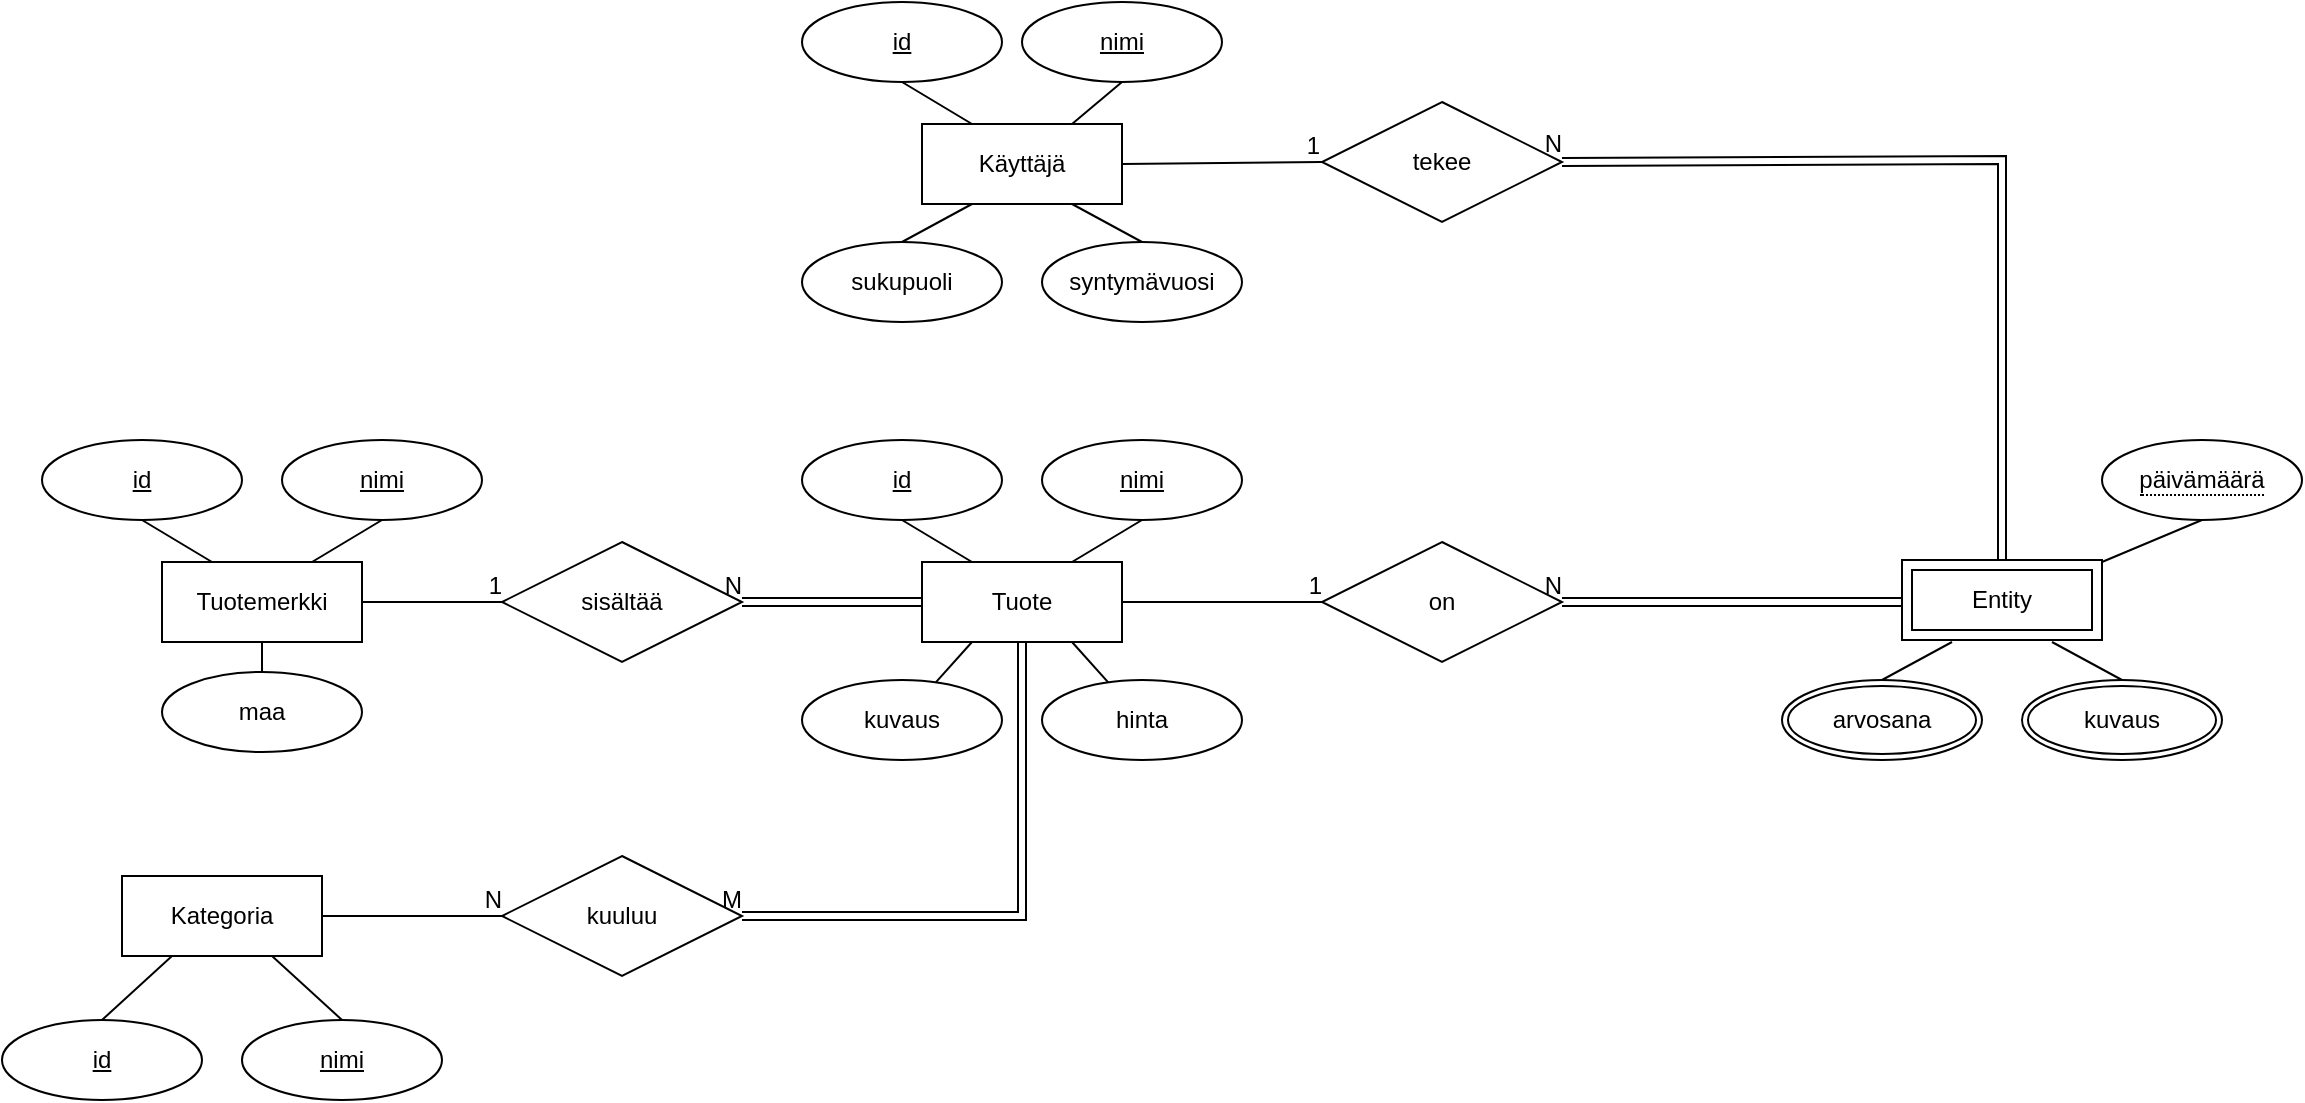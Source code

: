 <mxfile version="14.5.7" type="device"><diagram id="FGo48z4-20daayKuRjg5" name="Page-1"><mxGraphModel dx="1422" dy="794" grid="1" gridSize="10" guides="1" tooltips="1" connect="1" arrows="1" fold="1" page="1" pageScale="1" pageWidth="1920" pageHeight="1200" math="0" shadow="0"><root><mxCell id="0"/><mxCell id="1" parent="0"/><mxCell id="Wt5W3JLJo3SDCVmePe9n-16" value="sisältää" style="shape=rhombus;perimeter=rhombusPerimeter;whiteSpace=wrap;html=1;align=center;" parent="1" vertex="1"><mxGeometry x="400" y="471" width="120" height="60" as="geometry"/></mxCell><mxCell id="Wt5W3JLJo3SDCVmePe9n-30" value="kuuluu" style="shape=rhombus;perimeter=rhombusPerimeter;whiteSpace=wrap;html=1;align=center;" parent="1" vertex="1"><mxGeometry x="400" y="628" width="120" height="60" as="geometry"/></mxCell><mxCell id="Wt5W3JLJo3SDCVmePe9n-37" value="" style="shape=link;html=1;rounded=0;entryX=1;entryY=0.5;entryDx=0;entryDy=0;exitX=0.5;exitY=1;exitDx=0;exitDy=0;" parent="1" source="vfD-WpKkIopK_C6TVGA5-23" target="Wt5W3JLJo3SDCVmePe9n-30" edge="1"><mxGeometry relative="1" as="geometry"><mxPoint x="656.16" y="579.3" as="sourcePoint"/><mxPoint x="530" y="750" as="targetPoint"/><Array as="points"><mxPoint x="660" y="658"/></Array></mxGeometry></mxCell><mxCell id="Wt5W3JLJo3SDCVmePe9n-38" value="M" style="resizable=0;html=1;align=right;verticalAlign=bottom;" parent="Wt5W3JLJo3SDCVmePe9n-37" connectable="0" vertex="1"><mxGeometry x="1" relative="1" as="geometry"/></mxCell><mxCell id="Wt5W3JLJo3SDCVmePe9n-39" value="" style="endArrow=none;html=1;rounded=0;entryX=0;entryY=0.5;entryDx=0;entryDy=0;exitX=1;exitY=0.5;exitDx=0;exitDy=0;" parent="1" source="vfD-WpKkIopK_C6TVGA5-9" target="Wt5W3JLJo3SDCVmePe9n-30" edge="1"><mxGeometry relative="1" as="geometry"><mxPoint x="310" y="661" as="sourcePoint"/><mxPoint x="520" y="780" as="targetPoint"/></mxGeometry></mxCell><mxCell id="Wt5W3JLJo3SDCVmePe9n-40" value="N" style="resizable=0;html=1;align=right;verticalAlign=bottom;" parent="Wt5W3JLJo3SDCVmePe9n-39" connectable="0" vertex="1"><mxGeometry x="1" relative="1" as="geometry"/></mxCell><mxCell id="Wt5W3JLJo3SDCVmePe9n-50" value="on" style="shape=rhombus;perimeter=rhombusPerimeter;whiteSpace=wrap;html=1;align=center;" parent="1" vertex="1"><mxGeometry x="810" y="471" width="120" height="60" as="geometry"/></mxCell><mxCell id="Wt5W3JLJo3SDCVmePe9n-53" value="" style="endArrow=none;html=1;rounded=0;entryX=0;entryY=0.5;entryDx=0;entryDy=0;exitX=1;exitY=0.5;exitDx=0;exitDy=0;" parent="1" source="vfD-WpKkIopK_C6TVGA5-23" target="Wt5W3JLJo3SDCVmePe9n-50" edge="1"><mxGeometry relative="1" as="geometry"><mxPoint x="740" y="501" as="sourcePoint"/><mxPoint x="790" y="750" as="targetPoint"/></mxGeometry></mxCell><mxCell id="Wt5W3JLJo3SDCVmePe9n-54" value="1" style="resizable=0;html=1;align=right;verticalAlign=bottom;" parent="Wt5W3JLJo3SDCVmePe9n-53" connectable="0" vertex="1"><mxGeometry x="1" relative="1" as="geometry"/></mxCell><mxCell id="Wt5W3JLJo3SDCVmePe9n-55" value="" style="shape=link;html=1;rounded=0;entryX=1;entryY=0.5;entryDx=0;entryDy=0;exitX=0;exitY=0.5;exitDx=0;exitDy=0;" parent="1" target="Wt5W3JLJo3SDCVmePe9n-50" edge="1"><mxGeometry relative="1" as="geometry"><mxPoint x="1100" y="501" as="sourcePoint"/><mxPoint x="940" y="730" as="targetPoint"/></mxGeometry></mxCell><mxCell id="Wt5W3JLJo3SDCVmePe9n-56" value="N" style="resizable=0;html=1;align=right;verticalAlign=bottom;" parent="Wt5W3JLJo3SDCVmePe9n-55" connectable="0" vertex="1"><mxGeometry x="1" relative="1" as="geometry"/></mxCell><mxCell id="Wt5W3JLJo3SDCVmePe9n-60" value="tekee" style="shape=rhombus;perimeter=rhombusPerimeter;whiteSpace=wrap;html=1;align=center;" parent="1" vertex="1"><mxGeometry x="810" y="251" width="120" height="60" as="geometry"/></mxCell><mxCell id="Wt5W3JLJo3SDCVmePe9n-61" value="" style="endArrow=none;html=1;rounded=0;entryX=0;entryY=0.5;entryDx=0;entryDy=0;exitX=1;exitY=0.5;exitDx=0;exitDy=0;" parent="1" source="vfD-WpKkIopK_C6TVGA5-32" target="Wt5W3JLJo3SDCVmePe9n-60" edge="1"><mxGeometry relative="1" as="geometry"><mxPoint x="740" y="301" as="sourcePoint"/><mxPoint x="810" y="552" as="targetPoint"/></mxGeometry></mxCell><mxCell id="Wt5W3JLJo3SDCVmePe9n-62" value="1" style="resizable=0;html=1;align=right;verticalAlign=bottom;" parent="Wt5W3JLJo3SDCVmePe9n-61" connectable="0" vertex="1"><mxGeometry x="1" relative="1" as="geometry"/></mxCell><mxCell id="Wt5W3JLJo3SDCVmePe9n-63" value="" style="shape=link;html=1;rounded=0;entryX=1;entryY=0.5;entryDx=0;entryDy=0;exitX=0.5;exitY=0;exitDx=0;exitDy=0;" parent="1" target="Wt5W3JLJo3SDCVmePe9n-60" edge="1"><mxGeometry relative="1" as="geometry"><mxPoint x="1150" y="481" as="sourcePoint"/><mxPoint x="960" y="532" as="targetPoint"/><Array as="points"><mxPoint x="1150" y="280"/></Array></mxGeometry></mxCell><mxCell id="Wt5W3JLJo3SDCVmePe9n-64" value="N" style="resizable=0;html=1;align=right;verticalAlign=bottom;" parent="Wt5W3JLJo3SDCVmePe9n-63" connectable="0" vertex="1"><mxGeometry x="1" relative="1" as="geometry"/></mxCell><mxCell id="vfD-WpKkIopK_C6TVGA5-1" value="Tuotemerkki" style="whiteSpace=wrap;html=1;align=center;" parent="1" vertex="1"><mxGeometry x="230" y="481" width="100" height="40" as="geometry"/></mxCell><mxCell id="vfD-WpKkIopK_C6TVGA5-2" value="maa" style="ellipse;whiteSpace=wrap;html=1;align=center;" parent="1" vertex="1"><mxGeometry x="230" y="536" width="100" height="40" as="geometry"/></mxCell><mxCell id="vfD-WpKkIopK_C6TVGA5-3" value="nimi" style="ellipse;whiteSpace=wrap;html=1;align=center;fontStyle=4;" parent="1" vertex="1"><mxGeometry x="290" y="420" width="100" height="40" as="geometry"/></mxCell><mxCell id="vfD-WpKkIopK_C6TVGA5-4" value="id" style="ellipse;whiteSpace=wrap;html=1;align=center;fontStyle=4;" parent="1" vertex="1"><mxGeometry x="170" y="420" width="100" height="40" as="geometry"/></mxCell><mxCell id="vfD-WpKkIopK_C6TVGA5-6" value="" style="endArrow=none;html=1;rounded=0;entryX=0.5;entryY=1;entryDx=0;entryDy=0;" parent="1" source="vfD-WpKkIopK_C6TVGA5-2" target="vfD-WpKkIopK_C6TVGA5-1" edge="1"><mxGeometry relative="1" as="geometry"><mxPoint x="90" y="790" as="sourcePoint"/><mxPoint x="250" y="790" as="targetPoint"/></mxGeometry></mxCell><mxCell id="vfD-WpKkIopK_C6TVGA5-7" value="" style="endArrow=none;html=1;rounded=0;entryX=0.5;entryY=1;entryDx=0;entryDy=0;exitX=0.75;exitY=0;exitDx=0;exitDy=0;" parent="1" source="vfD-WpKkIopK_C6TVGA5-1" target="vfD-WpKkIopK_C6TVGA5-3" edge="1"><mxGeometry relative="1" as="geometry"><mxPoint x="290" y="546" as="sourcePoint"/><mxPoint x="290" y="531" as="targetPoint"/></mxGeometry></mxCell><mxCell id="vfD-WpKkIopK_C6TVGA5-8" value="" style="endArrow=none;html=1;rounded=0;entryX=0.5;entryY=1;entryDx=0;entryDy=0;exitX=0.25;exitY=0;exitDx=0;exitDy=0;" parent="1" source="vfD-WpKkIopK_C6TVGA5-1" target="vfD-WpKkIopK_C6TVGA5-4" edge="1"><mxGeometry relative="1" as="geometry"><mxPoint x="315" y="491" as="sourcePoint"/><mxPoint x="350" y="470" as="targetPoint"/></mxGeometry></mxCell><mxCell id="vfD-WpKkIopK_C6TVGA5-9" value="Kategoria" style="whiteSpace=wrap;html=1;align=center;" parent="1" vertex="1"><mxGeometry x="210" y="638" width="100" height="40" as="geometry"/></mxCell><mxCell id="vfD-WpKkIopK_C6TVGA5-11" value="nimi" style="ellipse;whiteSpace=wrap;html=1;align=center;fontStyle=4;" parent="1" vertex="1"><mxGeometry x="270" y="710" width="100" height="40" as="geometry"/></mxCell><mxCell id="vfD-WpKkIopK_C6TVGA5-12" value="id" style="ellipse;whiteSpace=wrap;html=1;align=center;fontStyle=4;" parent="1" vertex="1"><mxGeometry x="150" y="710" width="100" height="40" as="geometry"/></mxCell><mxCell id="vfD-WpKkIopK_C6TVGA5-14" value="" style="endArrow=none;html=1;rounded=0;entryX=0.5;entryY=0;entryDx=0;entryDy=0;exitX=0.75;exitY=1;exitDx=0;exitDy=0;" parent="1" source="vfD-WpKkIopK_C6TVGA5-9" target="vfD-WpKkIopK_C6TVGA5-11" edge="1"><mxGeometry relative="1" as="geometry"><mxPoint x="420" y="916" as="sourcePoint"/><mxPoint x="420" y="901" as="targetPoint"/></mxGeometry></mxCell><mxCell id="vfD-WpKkIopK_C6TVGA5-15" value="" style="endArrow=none;html=1;rounded=0;entryX=0.5;entryY=0;entryDx=0;entryDy=0;exitX=0.25;exitY=1;exitDx=0;exitDy=0;" parent="1" source="vfD-WpKkIopK_C6TVGA5-9" target="vfD-WpKkIopK_C6TVGA5-12" edge="1"><mxGeometry relative="1" as="geometry"><mxPoint x="445" y="861" as="sourcePoint"/><mxPoint x="480" y="840" as="targetPoint"/></mxGeometry></mxCell><mxCell id="vfD-WpKkIopK_C6TVGA5-23" value="Tuote" style="whiteSpace=wrap;html=1;align=center;" parent="1" vertex="1"><mxGeometry x="610" y="481" width="100" height="40" as="geometry"/></mxCell><mxCell id="vfD-WpKkIopK_C6TVGA5-24" value="kuvaus" style="ellipse;whiteSpace=wrap;html=1;align=center;" parent="1" vertex="1"><mxGeometry x="550" y="540" width="100" height="40" as="geometry"/></mxCell><mxCell id="vfD-WpKkIopK_C6TVGA5-25" value="nimi" style="ellipse;whiteSpace=wrap;html=1;align=center;fontStyle=4;" parent="1" vertex="1"><mxGeometry x="670" y="420" width="100" height="40" as="geometry"/></mxCell><mxCell id="vfD-WpKkIopK_C6TVGA5-26" value="id" style="ellipse;whiteSpace=wrap;html=1;align=center;fontStyle=4;" parent="1" vertex="1"><mxGeometry x="550" y="420" width="100" height="40" as="geometry"/></mxCell><mxCell id="vfD-WpKkIopK_C6TVGA5-27" value="" style="endArrow=none;html=1;rounded=0;entryX=0.25;entryY=1;entryDx=0;entryDy=0;" parent="1" source="vfD-WpKkIopK_C6TVGA5-24" target="vfD-WpKkIopK_C6TVGA5-23" edge="1"><mxGeometry relative="1" as="geometry"><mxPoint x="450" y="770" as="sourcePoint"/><mxPoint x="610" y="770" as="targetPoint"/></mxGeometry></mxCell><mxCell id="vfD-WpKkIopK_C6TVGA5-28" value="" style="endArrow=none;html=1;rounded=0;entryX=0.5;entryY=1;entryDx=0;entryDy=0;exitX=0.75;exitY=0;exitDx=0;exitDy=0;" parent="1" source="vfD-WpKkIopK_C6TVGA5-23" target="vfD-WpKkIopK_C6TVGA5-25" edge="1"><mxGeometry relative="1" as="geometry"><mxPoint x="670" y="546" as="sourcePoint"/><mxPoint x="670" y="531" as="targetPoint"/></mxGeometry></mxCell><mxCell id="vfD-WpKkIopK_C6TVGA5-29" value="" style="endArrow=none;html=1;rounded=0;entryX=0.5;entryY=1;entryDx=0;entryDy=0;exitX=0.25;exitY=0;exitDx=0;exitDy=0;" parent="1" source="vfD-WpKkIopK_C6TVGA5-23" target="vfD-WpKkIopK_C6TVGA5-26" edge="1"><mxGeometry relative="1" as="geometry"><mxPoint x="695" y="491" as="sourcePoint"/><mxPoint x="730" y="470" as="targetPoint"/></mxGeometry></mxCell><mxCell id="vfD-WpKkIopK_C6TVGA5-30" value="hinta" style="ellipse;whiteSpace=wrap;html=1;align=center;" parent="1" vertex="1"><mxGeometry x="670" y="540" width="100" height="40" as="geometry"/></mxCell><mxCell id="vfD-WpKkIopK_C6TVGA5-31" value="" style="endArrow=none;html=1;rounded=0;entryX=0.75;entryY=1;entryDx=0;entryDy=0;" parent="1" source="vfD-WpKkIopK_C6TVGA5-30" target="vfD-WpKkIopK_C6TVGA5-23" edge="1"><mxGeometry relative="1" as="geometry"><mxPoint x="620" y="794" as="sourcePoint"/><mxPoint x="830" y="545" as="targetPoint"/></mxGeometry></mxCell><mxCell id="vfD-WpKkIopK_C6TVGA5-32" value="Käyttäjä" style="whiteSpace=wrap;html=1;align=center;" parent="1" vertex="1"><mxGeometry x="610" y="262" width="100" height="40" as="geometry"/></mxCell><mxCell id="vfD-WpKkIopK_C6TVGA5-33" value="sukupuoli" style="ellipse;whiteSpace=wrap;html=1;align=center;" parent="1" vertex="1"><mxGeometry x="550" y="321" width="100" height="40" as="geometry"/></mxCell><mxCell id="vfD-WpKkIopK_C6TVGA5-34" value="nimi" style="ellipse;whiteSpace=wrap;html=1;align=center;fontStyle=4;" parent="1" vertex="1"><mxGeometry x="660" y="201" width="100" height="40" as="geometry"/></mxCell><mxCell id="vfD-WpKkIopK_C6TVGA5-35" value="id" style="ellipse;whiteSpace=wrap;html=1;align=center;fontStyle=4;" parent="1" vertex="1"><mxGeometry x="550" y="201" width="100" height="40" as="geometry"/></mxCell><mxCell id="vfD-WpKkIopK_C6TVGA5-36" value="" style="endArrow=none;html=1;rounded=0;entryX=0.25;entryY=1;entryDx=0;entryDy=0;exitX=0.5;exitY=0;exitDx=0;exitDy=0;" parent="1" source="vfD-WpKkIopK_C6TVGA5-33" target="vfD-WpKkIopK_C6TVGA5-32" edge="1"><mxGeometry relative="1" as="geometry"><mxPoint x="470" y="571" as="sourcePoint"/><mxPoint x="660" y="337" as="targetPoint"/></mxGeometry></mxCell><mxCell id="vfD-WpKkIopK_C6TVGA5-37" value="" style="endArrow=none;html=1;rounded=0;entryX=0.5;entryY=1;entryDx=0;entryDy=0;exitX=0.75;exitY=0;exitDx=0;exitDy=0;" parent="1" source="vfD-WpKkIopK_C6TVGA5-32" target="vfD-WpKkIopK_C6TVGA5-34" edge="1"><mxGeometry relative="1" as="geometry"><mxPoint x="670" y="327" as="sourcePoint"/><mxPoint x="670" y="312" as="targetPoint"/></mxGeometry></mxCell><mxCell id="vfD-WpKkIopK_C6TVGA5-38" value="" style="endArrow=none;html=1;rounded=0;entryX=0.5;entryY=1;entryDx=0;entryDy=0;exitX=0.25;exitY=0;exitDx=0;exitDy=0;" parent="1" source="vfD-WpKkIopK_C6TVGA5-32" target="vfD-WpKkIopK_C6TVGA5-35" edge="1"><mxGeometry relative="1" as="geometry"><mxPoint x="695" y="272" as="sourcePoint"/><mxPoint x="730" y="251" as="targetPoint"/></mxGeometry></mxCell><mxCell id="vfD-WpKkIopK_C6TVGA5-39" value="syntymävuosi" style="ellipse;whiteSpace=wrap;html=1;align=center;" parent="1" vertex="1"><mxGeometry x="670" y="321" width="100" height="40" as="geometry"/></mxCell><mxCell id="vfD-WpKkIopK_C6TVGA5-40" value="" style="endArrow=none;html=1;rounded=0;entryX=0.75;entryY=1;entryDx=0;entryDy=0;exitX=0.5;exitY=0;exitDx=0;exitDy=0;" parent="1" source="vfD-WpKkIopK_C6TVGA5-39" target="vfD-WpKkIopK_C6TVGA5-32" edge="1"><mxGeometry relative="1" as="geometry"><mxPoint x="590" y="571" as="sourcePoint"/><mxPoint x="695" y="287.5" as="targetPoint"/></mxGeometry></mxCell><mxCell id="vfD-WpKkIopK_C6TVGA5-45" value="" style="endArrow=none;html=1;rounded=0;entryX=0.25;entryY=1;entryDx=0;entryDy=0;exitX=0.5;exitY=0;exitDx=0;exitDy=0;" parent="1" edge="1"><mxGeometry relative="1" as="geometry"><mxPoint x="1090" y="540" as="sourcePoint"/><mxPoint x="1125" y="521" as="targetPoint"/></mxGeometry></mxCell><mxCell id="vfD-WpKkIopK_C6TVGA5-49" value="" style="endArrow=none;html=1;rounded=0;entryX=0.75;entryY=1;entryDx=0;entryDy=0;exitX=0.5;exitY=0;exitDx=0;exitDy=0;" parent="1" edge="1"><mxGeometry relative="1" as="geometry"><mxPoint x="1210" y="540" as="sourcePoint"/><mxPoint x="1175" y="521" as="targetPoint"/></mxGeometry></mxCell><mxCell id="vfD-WpKkIopK_C6TVGA5-53" value="" style="endArrow=none;html=1;rounded=0;entryX=0.5;entryY=1;entryDx=0;entryDy=0;exitX=1;exitY=0;exitDx=0;exitDy=0;" parent="1" target="8a_X7104t4K2x7UsRYI8-4" edge="1"><mxGeometry relative="1" as="geometry"><mxPoint x="1200" y="481" as="sourcePoint"/><mxPoint x="1270" y="460" as="targetPoint"/></mxGeometry></mxCell><mxCell id="8a_X7104t4K2x7UsRYI8-2" value="Entity" style="shape=ext;margin=3;double=1;whiteSpace=wrap;html=1;align=center;" vertex="1" parent="1"><mxGeometry x="1100" y="480" width="100" height="40" as="geometry"/></mxCell><mxCell id="8a_X7104t4K2x7UsRYI8-4" value="&lt;span style=&quot;border-bottom: 1px dotted&quot;&gt;päivämäärä&lt;br&gt;&lt;/span&gt;" style="ellipse;whiteSpace=wrap;html=1;align=center;" vertex="1" parent="1"><mxGeometry x="1200" y="420" width="100" height="40" as="geometry"/></mxCell><mxCell id="8a_X7104t4K2x7UsRYI8-5" value="kuvaus" style="ellipse;shape=doubleEllipse;margin=3;whiteSpace=wrap;html=1;align=center;" vertex="1" parent="1"><mxGeometry x="1160" y="540" width="100" height="40" as="geometry"/></mxCell><mxCell id="8a_X7104t4K2x7UsRYI8-6" value="arvosana" style="ellipse;shape=doubleEllipse;margin=3;whiteSpace=wrap;html=1;align=center;" vertex="1" parent="1"><mxGeometry x="1040" y="540" width="100" height="40" as="geometry"/></mxCell><mxCell id="8a_X7104t4K2x7UsRYI8-7" value="" style="shape=link;html=1;rounded=0;entryX=1;entryY=0.5;entryDx=0;entryDy=0;exitX=0;exitY=0.5;exitDx=0;exitDy=0;" edge="1" parent="1" source="vfD-WpKkIopK_C6TVGA5-23" target="Wt5W3JLJo3SDCVmePe9n-16"><mxGeometry relative="1" as="geometry"><mxPoint x="400" y="570" as="sourcePoint"/><mxPoint x="560" y="570" as="targetPoint"/></mxGeometry></mxCell><mxCell id="8a_X7104t4K2x7UsRYI8-8" value="N" style="resizable=0;html=1;align=right;verticalAlign=bottom;" connectable="0" vertex="1" parent="8a_X7104t4K2x7UsRYI8-7"><mxGeometry x="1" relative="1" as="geometry"/></mxCell><mxCell id="8a_X7104t4K2x7UsRYI8-9" value="" style="endArrow=none;html=1;rounded=0;exitX=1;exitY=0.5;exitDx=0;exitDy=0;entryX=0;entryY=0.5;entryDx=0;entryDy=0;" edge="1" parent="1" source="vfD-WpKkIopK_C6TVGA5-1" target="Wt5W3JLJo3SDCVmePe9n-16"><mxGeometry relative="1" as="geometry"><mxPoint x="320" y="580" as="sourcePoint"/><mxPoint x="480" y="580" as="targetPoint"/></mxGeometry></mxCell><mxCell id="8a_X7104t4K2x7UsRYI8-10" value="1" style="resizable=0;html=1;align=right;verticalAlign=bottom;" connectable="0" vertex="1" parent="8a_X7104t4K2x7UsRYI8-9"><mxGeometry x="1" relative="1" as="geometry"/></mxCell></root></mxGraphModel></diagram></mxfile>